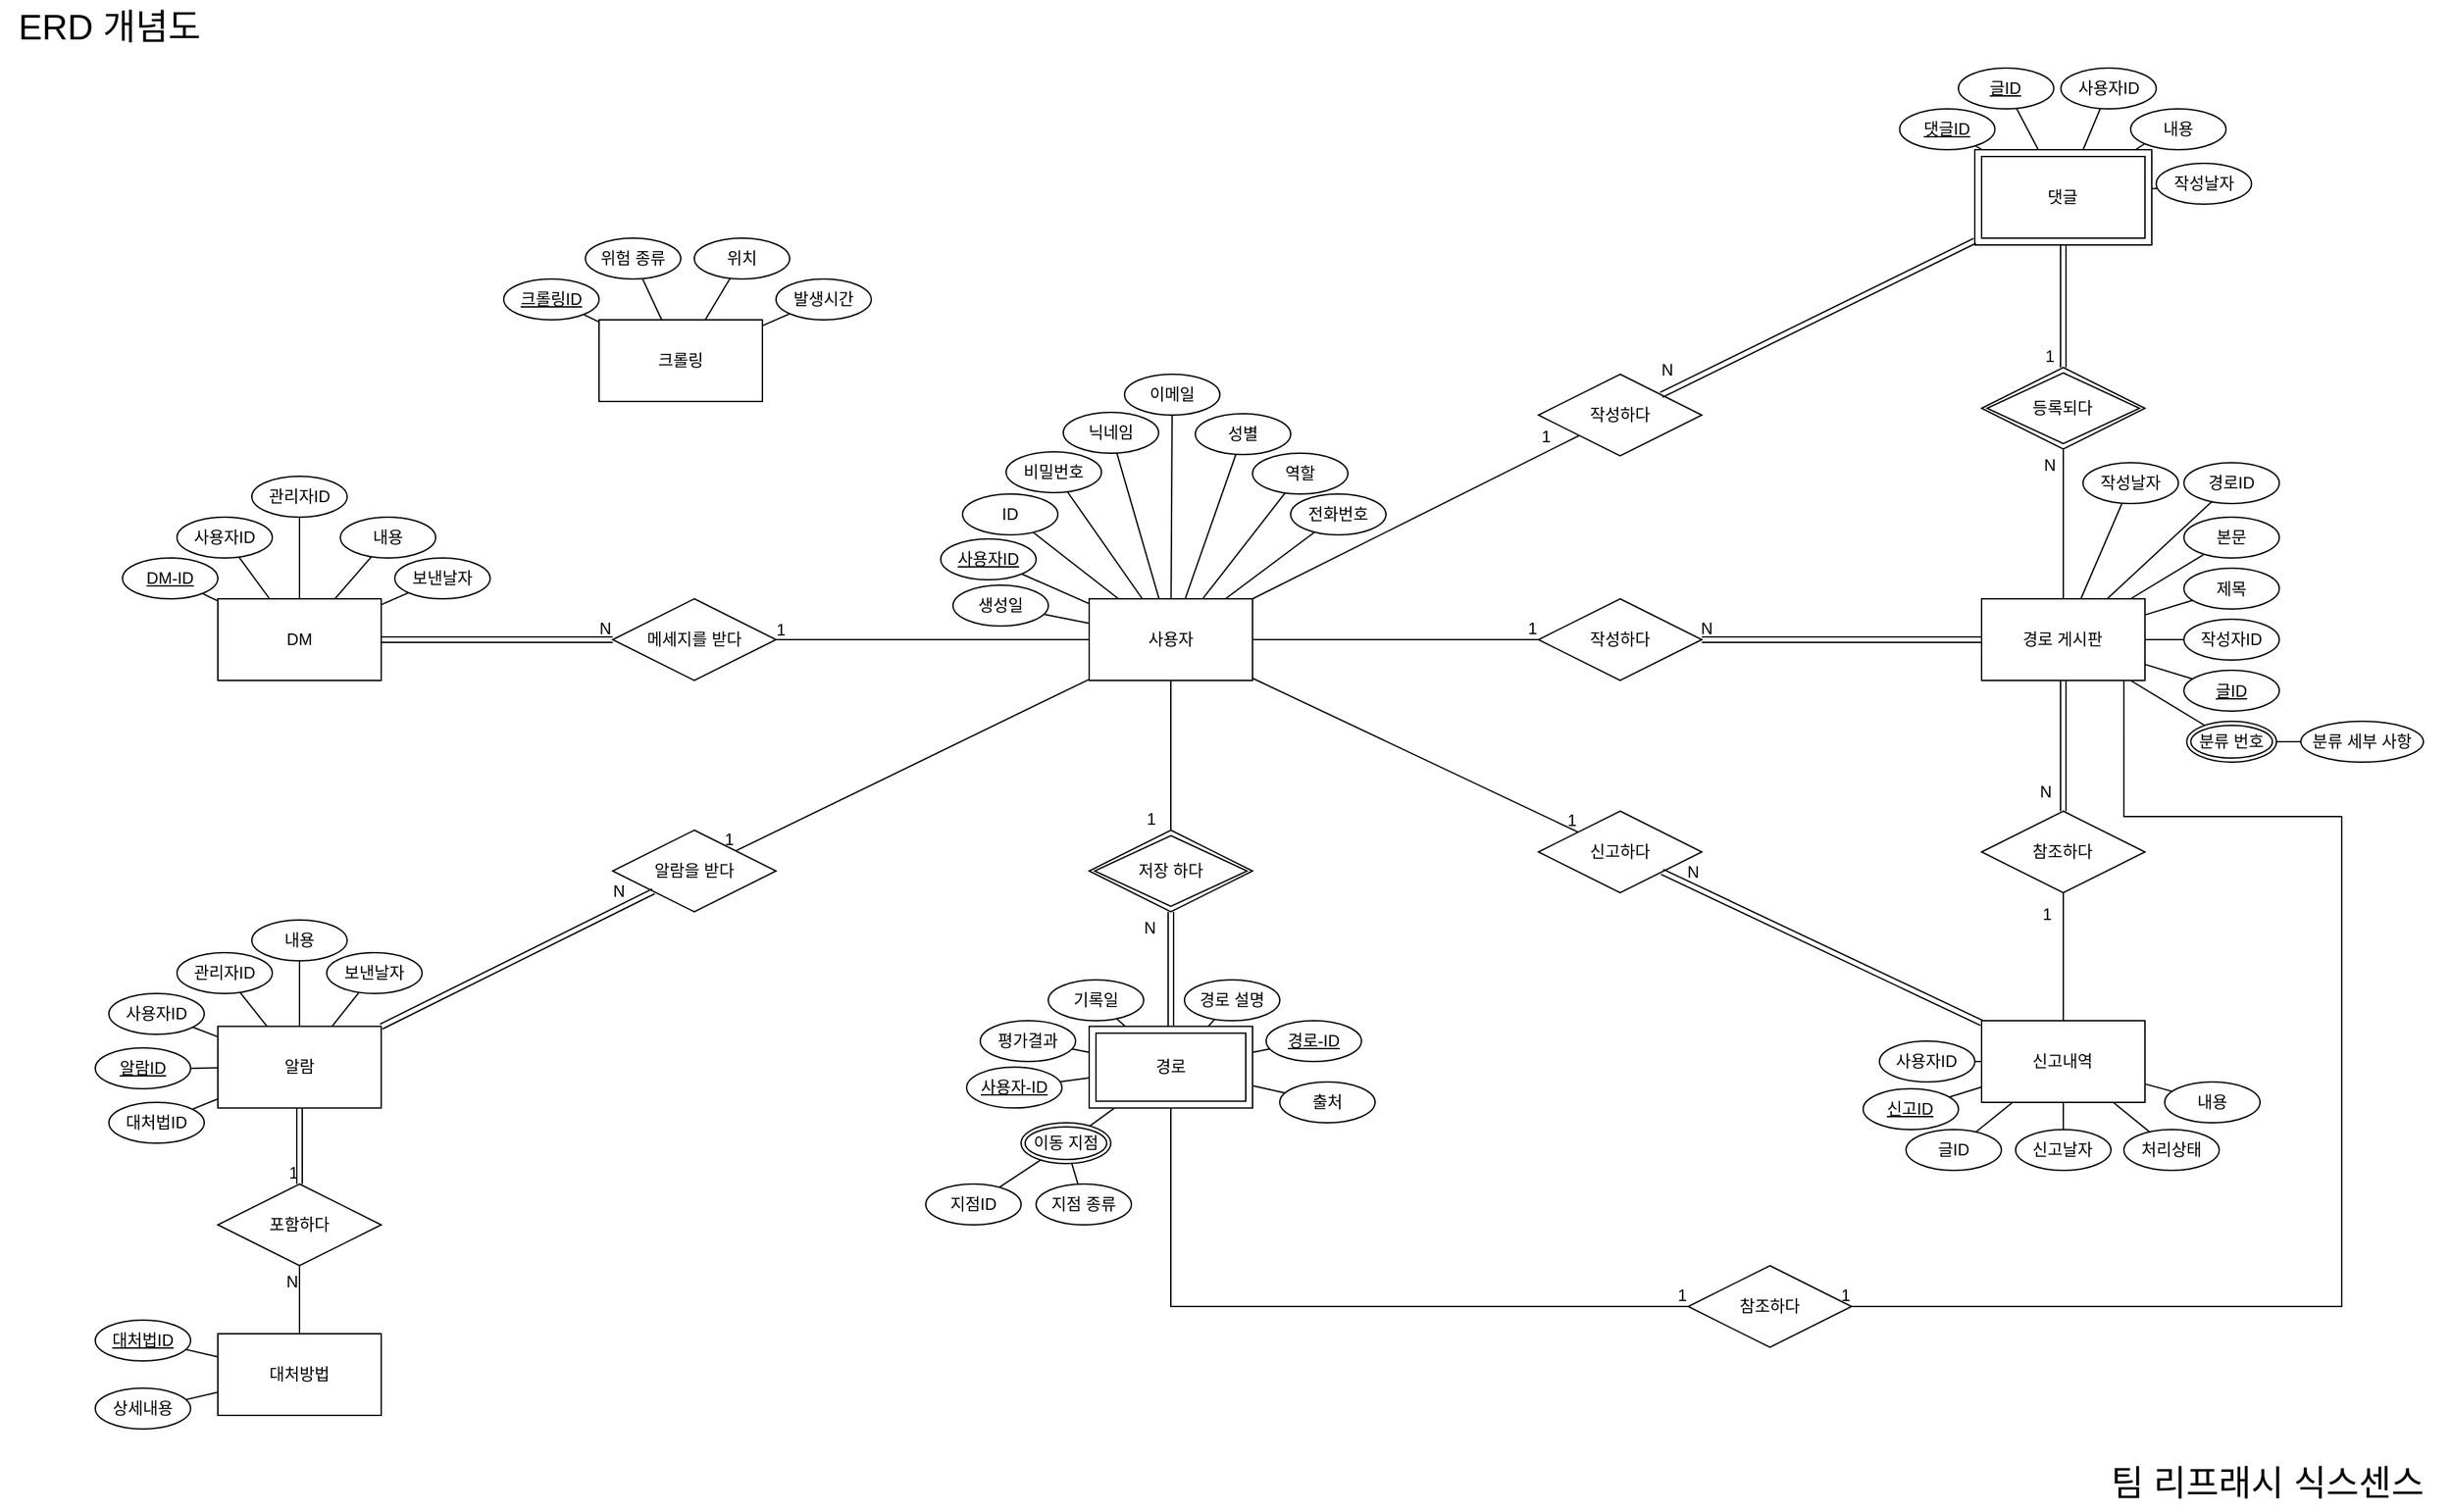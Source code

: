 <mxfile version="26.2.14">
  <diagram id="R2lEEEUBdFMjLlhIrx00" name="Page-1">
    <mxGraphModel dx="3382" dy="2075" grid="1" gridSize="10" guides="1" tooltips="1" connect="1" arrows="1" fold="1" page="1" pageScale="1" pageWidth="850" pageHeight="1100" math="0" shadow="0" extFonts="Permanent Marker^https://fonts.googleapis.com/css?family=Permanent+Marker">
      <root>
        <mxCell id="0" />
        <mxCell id="1" parent="0" />
        <mxCell id="BiTTlBMMz1A8QfUqZxCa-33" value="저장 하다" style="shape=rhombus;double=1;perimeter=rhombusPerimeter;whiteSpace=wrap;html=1;align=center;" parent="1" vertex="1">
          <mxGeometry x="-160" y="250" width="120" height="60" as="geometry" />
        </mxCell>
        <mxCell id="BiTTlBMMz1A8QfUqZxCa-40" value="" style="endArrow=none;html=1;rounded=0;entryX=0.5;entryY=0;entryDx=0;entryDy=0;" parent="1" source="BiTTlBMMz1A8QfUqZxCa-91" target="BiTTlBMMz1A8QfUqZxCa-33" edge="1">
          <mxGeometry relative="1" as="geometry">
            <mxPoint x="100" y="200.0" as="sourcePoint" />
            <mxPoint x="360" y="400" as="targetPoint" />
          </mxGeometry>
        </mxCell>
        <mxCell id="BiTTlBMMz1A8QfUqZxCa-41" value="1" style="resizable=0;html=1;whiteSpace=wrap;align=right;verticalAlign=bottom;" parent="BiTTlBMMz1A8QfUqZxCa-40" connectable="0" vertex="1">
          <mxGeometry x="1" relative="1" as="geometry">
            <mxPoint x="-10" as="offset" />
          </mxGeometry>
        </mxCell>
        <mxCell id="BiTTlBMMz1A8QfUqZxCa-42" value="" style="shape=link;html=1;rounded=0;entryX=0.5;entryY=1;entryDx=0;entryDy=0;" parent="1" source="BiTTlBMMz1A8QfUqZxCa-71" target="BiTTlBMMz1A8QfUqZxCa-33" edge="1">
          <mxGeometry relative="1" as="geometry">
            <mxPoint x="-100" y="510.17" as="sourcePoint" />
            <mxPoint x="40" y="430.17" as="targetPoint" />
          </mxGeometry>
        </mxCell>
        <mxCell id="BiTTlBMMz1A8QfUqZxCa-43" value="N" style="resizable=0;html=1;whiteSpace=wrap;align=right;verticalAlign=bottom;" parent="BiTTlBMMz1A8QfUqZxCa-42" connectable="0" vertex="1">
          <mxGeometry x="1" relative="1" as="geometry">
            <mxPoint x="-10" y="20" as="offset" />
          </mxGeometry>
        </mxCell>
        <mxCell id="BiTTlBMMz1A8QfUqZxCa-47" value="기록일" style="ellipse;whiteSpace=wrap;html=1;" parent="1" vertex="1">
          <mxGeometry x="-190" y="360" width="70" height="30" as="geometry" />
        </mxCell>
        <mxCell id="BiTTlBMMz1A8QfUqZxCa-48" value="" style="endArrow=none;html=1;rounded=0;" parent="1" source="BiTTlBMMz1A8QfUqZxCa-71" target="BiTTlBMMz1A8QfUqZxCa-47" edge="1">
          <mxGeometry relative="1" as="geometry">
            <mxPoint x="-190" y="370.17" as="sourcePoint" />
            <mxPoint x="60" y="380.17" as="targetPoint" />
          </mxGeometry>
        </mxCell>
        <mxCell id="BiTTlBMMz1A8QfUqZxCa-49" value="작성하다" style="shape=rhombus;perimeter=rhombusPerimeter;whiteSpace=wrap;html=1;align=center;" parent="1" vertex="1">
          <mxGeometry x="170" y="80" width="120" height="60" as="geometry" />
        </mxCell>
        <mxCell id="BiTTlBMMz1A8QfUqZxCa-74" value="참조하다" style="shape=rhombus;perimeter=rhombusPerimeter;whiteSpace=wrap;html=1;align=center;" parent="1" vertex="1">
          <mxGeometry x="280.0" y="570" width="120" height="60" as="geometry" />
        </mxCell>
        <mxCell id="BiTTlBMMz1A8QfUqZxCa-83" value="" style="endArrow=none;html=1;rounded=0;" parent="1" source="BiTTlBMMz1A8QfUqZxCa-71" target="BiTTlBMMz1A8QfUqZxCa-74" edge="1">
          <mxGeometry relative="1" as="geometry">
            <mxPoint x="320" y="430" as="sourcePoint" />
            <mxPoint x="480" y="430" as="targetPoint" />
            <Array as="points">
              <mxPoint x="-100" y="600" />
            </Array>
          </mxGeometry>
        </mxCell>
        <mxCell id="BiTTlBMMz1A8QfUqZxCa-84" value="1" style="resizable=0;html=1;whiteSpace=wrap;align=right;verticalAlign=bottom;" parent="BiTTlBMMz1A8QfUqZxCa-83" connectable="0" vertex="1">
          <mxGeometry x="1" relative="1" as="geometry">
            <mxPoint as="offset" />
          </mxGeometry>
        </mxCell>
        <mxCell id="BiTTlBMMz1A8QfUqZxCa-108" value="사용자ID" style="ellipse;whiteSpace=wrap;html=1;" parent="1" vertex="1">
          <mxGeometry x="553.75" y="-310" width="70" height="30" as="geometry" />
        </mxCell>
        <mxCell id="BiTTlBMMz1A8QfUqZxCa-109" value="작성날자" style="ellipse;whiteSpace=wrap;html=1;" parent="1" vertex="1">
          <mxGeometry x="623.75" y="-240" width="70" height="30" as="geometry" />
        </mxCell>
        <mxCell id="BiTTlBMMz1A8QfUqZxCa-110" value="내용" style="ellipse;whiteSpace=wrap;html=1;" parent="1" vertex="1">
          <mxGeometry x="605" y="-280" width="70" height="30" as="geometry" />
        </mxCell>
        <mxCell id="BiTTlBMMz1A8QfUqZxCa-113" value="&lt;u&gt;댓글ID&lt;/u&gt;" style="ellipse;whiteSpace=wrap;html=1;" parent="1" vertex="1">
          <mxGeometry x="435.27" y="-280" width="70" height="30" as="geometry" />
        </mxCell>
        <mxCell id="BiTTlBMMz1A8QfUqZxCa-114" value="&lt;u&gt;글ID&lt;/u&gt;" style="ellipse;whiteSpace=wrap;html=1;" parent="1" vertex="1">
          <mxGeometry x="478.48" y="-310" width="70" height="30" as="geometry" />
        </mxCell>
        <mxCell id="BiTTlBMMz1A8QfUqZxCa-115" value="댓글" style="shape=ext;margin=3;double=1;whiteSpace=wrap;html=1;align=center;" parent="1" vertex="1">
          <mxGeometry x="490.49" y="-250" width="130" height="70" as="geometry" />
        </mxCell>
        <mxCell id="BiTTlBMMz1A8QfUqZxCa-121" value="" style="endArrow=none;html=1;rounded=0;" parent="1" source="BiTTlBMMz1A8QfUqZxCa-113" target="BiTTlBMMz1A8QfUqZxCa-115" edge="1">
          <mxGeometry relative="1" as="geometry">
            <mxPoint x="427.5" y="-220.53" as="sourcePoint" />
            <mxPoint x="587.5" y="-220.53" as="targetPoint" />
          </mxGeometry>
        </mxCell>
        <mxCell id="BiTTlBMMz1A8QfUqZxCa-122" value="" style="endArrow=none;html=1;rounded=0;" parent="1" source="BiTTlBMMz1A8QfUqZxCa-114" target="BiTTlBMMz1A8QfUqZxCa-115" edge="1">
          <mxGeometry relative="1" as="geometry">
            <mxPoint x="427.5" y="-220.53" as="sourcePoint" />
            <mxPoint x="587.5" y="-220.53" as="targetPoint" />
          </mxGeometry>
        </mxCell>
        <mxCell id="BiTTlBMMz1A8QfUqZxCa-123" value="" style="endArrow=none;html=1;rounded=0;" parent="1" source="BiTTlBMMz1A8QfUqZxCa-108" target="BiTTlBMMz1A8QfUqZxCa-115" edge="1">
          <mxGeometry relative="1" as="geometry">
            <mxPoint x="427.5" y="-220.53" as="sourcePoint" />
            <mxPoint x="587.5" y="-220.53" as="targetPoint" />
          </mxGeometry>
        </mxCell>
        <mxCell id="BiTTlBMMz1A8QfUqZxCa-125" value="" style="endArrow=none;html=1;rounded=0;exitX=0;exitY=1;exitDx=0;exitDy=0;" parent="1" source="BiTTlBMMz1A8QfUqZxCa-110" target="BiTTlBMMz1A8QfUqZxCa-115" edge="1">
          <mxGeometry relative="1" as="geometry">
            <mxPoint x="427.5" y="-220.53" as="sourcePoint" />
            <mxPoint x="587.5" y="-220.53" as="targetPoint" />
          </mxGeometry>
        </mxCell>
        <mxCell id="BiTTlBMMz1A8QfUqZxCa-126" value="" style="endArrow=none;html=1;rounded=0;" parent="1" source="BiTTlBMMz1A8QfUqZxCa-115" target="BiTTlBMMz1A8QfUqZxCa-109" edge="1">
          <mxGeometry relative="1" as="geometry">
            <mxPoint x="427.5" y="-220.53" as="sourcePoint" />
            <mxPoint x="587.5" y="-220.53" as="targetPoint" />
          </mxGeometry>
        </mxCell>
        <mxCell id="BiTTlBMMz1A8QfUqZxCa-128" value="등록되다" style="shape=rhombus;double=1;perimeter=rhombusPerimeter;whiteSpace=wrap;html=1;align=center;" parent="1" vertex="1">
          <mxGeometry x="495.49" y="-90" width="120" height="60" as="geometry" />
        </mxCell>
        <mxCell id="BiTTlBMMz1A8QfUqZxCa-129" value="작성하다" style="shape=rhombus;perimeter=rhombusPerimeter;whiteSpace=wrap;html=1;align=center;" parent="1" vertex="1">
          <mxGeometry x="170.0" y="-85" width="120" height="60" as="geometry" />
        </mxCell>
        <mxCell id="BiTTlBMMz1A8QfUqZxCa-95" value="닉네임" style="ellipse;whiteSpace=wrap;html=1;" parent="1" vertex="1">
          <mxGeometry x="-179" y="-57" width="70" height="30" as="geometry" />
        </mxCell>
        <mxCell id="BiTTlBMMz1A8QfUqZxCa-96" value="전화번호" style="ellipse;whiteSpace=wrap;html=1;" parent="1" vertex="1">
          <mxGeometry x="-12" y="3" width="70" height="30" as="geometry" />
        </mxCell>
        <mxCell id="BiTTlBMMz1A8QfUqZxCa-97" value="이메일" style="ellipse;whiteSpace=wrap;html=1;" parent="1" vertex="1">
          <mxGeometry x="-134" y="-85" width="70" height="30" as="geometry" />
        </mxCell>
        <mxCell id="BiTTlBMMz1A8QfUqZxCa-98" value="성별" style="ellipse;whiteSpace=wrap;html=1;" parent="1" vertex="1">
          <mxGeometry x="-82" y="-56" width="70" height="30" as="geometry" />
        </mxCell>
        <mxCell id="BiTTlBMMz1A8QfUqZxCa-104" value="" style="endArrow=none;html=1;rounded=0;" parent="1" source="BiTTlBMMz1A8QfUqZxCa-91" target="BiTTlBMMz1A8QfUqZxCa-96" edge="1">
          <mxGeometry width="50" height="50" relative="1" as="geometry">
            <mxPoint x="-2.274e-13" y="-110" as="sourcePoint" />
            <mxPoint x="110" y="-210" as="targetPoint" />
          </mxGeometry>
        </mxCell>
        <mxCell id="BiTTlBMMz1A8QfUqZxCa-103" value="" style="endArrow=none;html=1;rounded=0;" parent="1" source="BiTTlBMMz1A8QfUqZxCa-91" target="BiTTlBMMz1A8QfUqZxCa-97" edge="1">
          <mxGeometry width="50" height="50" relative="1" as="geometry">
            <mxPoint y="-110" as="sourcePoint" />
            <mxPoint x="140" y="-190" as="targetPoint" />
          </mxGeometry>
        </mxCell>
        <mxCell id="BiTTlBMMz1A8QfUqZxCa-105" value="" style="endArrow=none;html=1;rounded=0;" parent="1" source="BiTTlBMMz1A8QfUqZxCa-91" target="BiTTlBMMz1A8QfUqZxCa-98" edge="1">
          <mxGeometry width="50" height="50" relative="1" as="geometry">
            <mxPoint x="-2.274e-13" y="-110" as="sourcePoint" />
            <mxPoint x="140" y="-190" as="targetPoint" />
          </mxGeometry>
        </mxCell>
        <mxCell id="BiTTlBMMz1A8QfUqZxCa-56" value="본문" style="ellipse;whiteSpace=wrap;html=1;container=0;" parent="1" vertex="1">
          <mxGeometry x="644.13" y="20" width="70" height="30" as="geometry" />
        </mxCell>
        <mxCell id="BiTTlBMMz1A8QfUqZxCa-65" value="" style="endArrow=none;html=1;rounded=0;" parent="1" source="BiTTlBMMz1A8QfUqZxCa-56" target="BiTTlBMMz1A8QfUqZxCa-44" edge="1">
          <mxGeometry relative="1" as="geometry">
            <mxPoint x="502.23" y="295" as="sourcePoint" />
            <mxPoint x="623.97" y="79.659" as="targetPoint" />
          </mxGeometry>
        </mxCell>
        <mxCell id="BiTTlBMMz1A8QfUqZxCa-44" value="경로 게시판" style="rounded=0;whiteSpace=wrap;html=1;container=0;" parent="1" vertex="1">
          <mxGeometry x="495.49" y="80" width="120" height="60" as="geometry" />
        </mxCell>
        <mxCell id="BiTTlBMMz1A8QfUqZxCa-54" value="&lt;u&gt;글ID&lt;/u&gt;" style="ellipse;whiteSpace=wrap;html=1;container=0;" parent="1" vertex="1">
          <mxGeometry x="644.13" y="132.5" width="70" height="30" as="geometry" />
        </mxCell>
        <mxCell id="BiTTlBMMz1A8QfUqZxCa-55" value="제목" style="ellipse;whiteSpace=wrap;html=1;container=0;" parent="1" vertex="1">
          <mxGeometry x="644.13" y="57.5" width="70" height="30" as="geometry" />
        </mxCell>
        <mxCell id="BiTTlBMMz1A8QfUqZxCa-57" value="작성날자" style="ellipse;whiteSpace=wrap;html=1;container=0;" parent="1" vertex="1">
          <mxGeometry x="570" y="-20" width="70" height="30" as="geometry" />
        </mxCell>
        <mxCell id="BiTTlBMMz1A8QfUqZxCa-60" value="작성자ID" style="ellipse;whiteSpace=wrap;html=1;container=0;" parent="1" vertex="1">
          <mxGeometry x="644.13" y="95" width="70" height="30" as="geometry" />
        </mxCell>
        <mxCell id="BiTTlBMMz1A8QfUqZxCa-63" value="" style="endArrow=none;html=1;rounded=0;" parent="1" source="BiTTlBMMz1A8QfUqZxCa-54" target="BiTTlBMMz1A8QfUqZxCa-44" edge="1">
          <mxGeometry relative="1" as="geometry">
            <mxPoint x="255.27" y="390" as="sourcePoint" />
            <mxPoint x="465.27" y="320.0" as="targetPoint" />
          </mxGeometry>
        </mxCell>
        <mxCell id="BiTTlBMMz1A8QfUqZxCa-64" value="" style="endArrow=none;html=1;rounded=0;" parent="1" source="BiTTlBMMz1A8QfUqZxCa-60" target="BiTTlBMMz1A8QfUqZxCa-44" edge="1">
          <mxGeometry relative="1" as="geometry">
            <mxPoint x="493.75" y="330" as="sourcePoint" />
            <mxPoint x="703.75" y="260.0" as="targetPoint" />
          </mxGeometry>
        </mxCell>
        <mxCell id="BiTTlBMMz1A8QfUqZxCa-66" value="" style="endArrow=none;html=1;rounded=0;" parent="1" source="BiTTlBMMz1A8QfUqZxCa-57" target="BiTTlBMMz1A8QfUqZxCa-44" edge="1">
          <mxGeometry relative="1" as="geometry">
            <mxPoint x="493.75" y="330" as="sourcePoint" />
            <mxPoint x="703.75" y="260.0" as="targetPoint" />
          </mxGeometry>
        </mxCell>
        <mxCell id="BiTTlBMMz1A8QfUqZxCa-67" value="" style="endArrow=none;html=1;rounded=0;" parent="1" source="BiTTlBMMz1A8QfUqZxCa-55" target="BiTTlBMMz1A8QfUqZxCa-44" edge="1">
          <mxGeometry relative="1" as="geometry">
            <mxPoint x="502.23" y="295" as="sourcePoint" />
            <mxPoint x="623.97" y="92.563" as="targetPoint" />
          </mxGeometry>
        </mxCell>
        <mxCell id="BiTTlBMMz1A8QfUqZxCa-70" value="경로ID" style="ellipse;whiteSpace=wrap;html=1;container=0;" parent="1" vertex="1">
          <mxGeometry x="644.13" y="-20" width="70" height="30" as="geometry" />
        </mxCell>
        <mxCell id="BiTTlBMMz1A8QfUqZxCa-73" value="" style="endArrow=none;html=1;rounded=0;" parent="1" source="BiTTlBMMz1A8QfUqZxCa-70" target="BiTTlBMMz1A8QfUqZxCa-44" edge="1">
          <mxGeometry relative="1" as="geometry">
            <mxPoint x="333.75" y="155" as="sourcePoint" />
            <mxPoint x="623.97" y="65" as="targetPoint" />
          </mxGeometry>
        </mxCell>
        <mxCell id="BiTTlBMMz1A8QfUqZxCa-139" value="" style="shape=link;html=1;rounded=0;" parent="1" source="BiTTlBMMz1A8QfUqZxCa-115" target="BiTTlBMMz1A8QfUqZxCa-128" edge="1">
          <mxGeometry relative="1" as="geometry">
            <mxPoint x="508.13" y="-10.53" as="sourcePoint" />
            <mxPoint x="668.13" y="-10.53" as="targetPoint" />
          </mxGeometry>
        </mxCell>
        <mxCell id="BiTTlBMMz1A8QfUqZxCa-140" value="1" style="resizable=0;html=1;whiteSpace=wrap;align=right;verticalAlign=bottom;direction=south;" parent="BiTTlBMMz1A8QfUqZxCa-139" connectable="0" vertex="1">
          <mxGeometry x="1" relative="1" as="geometry">
            <mxPoint x="-5" as="offset" />
          </mxGeometry>
        </mxCell>
        <mxCell id="BiTTlBMMz1A8QfUqZxCa-141" value="" style="endArrow=none;html=1;rounded=0;" parent="1" source="BiTTlBMMz1A8QfUqZxCa-44" target="BiTTlBMMz1A8QfUqZxCa-128" edge="1">
          <mxGeometry relative="1" as="geometry">
            <mxPoint x="545.27" y="190" as="sourcePoint" />
            <mxPoint x="235.27" y="40" as="targetPoint" />
          </mxGeometry>
        </mxCell>
        <mxCell id="BiTTlBMMz1A8QfUqZxCa-142" value="N" style="resizable=0;html=1;whiteSpace=wrap;align=right;verticalAlign=bottom;" parent="BiTTlBMMz1A8QfUqZxCa-141" connectable="0" vertex="1">
          <mxGeometry x="1" relative="1" as="geometry">
            <mxPoint x="-4" y="20" as="offset" />
          </mxGeometry>
        </mxCell>
        <mxCell id="BiTTlBMMz1A8QfUqZxCa-91" value="사용자" style="rounded=0;whiteSpace=wrap;html=1;" parent="1" vertex="1">
          <mxGeometry x="-160" y="80" width="120" height="60" as="geometry" />
        </mxCell>
        <mxCell id="BiTTlBMMz1A8QfUqZxCa-92" value="ID" style="ellipse;whiteSpace=wrap;html=1;" parent="1" vertex="1">
          <mxGeometry x="-253" y="3" width="70" height="30" as="geometry" />
        </mxCell>
        <mxCell id="BiTTlBMMz1A8QfUqZxCa-94" value="&lt;u&gt;사용자ID&lt;/u&gt;" style="ellipse;whiteSpace=wrap;html=1;" parent="1" vertex="1">
          <mxGeometry x="-269" y="36" width="70" height="30" as="geometry" />
        </mxCell>
        <mxCell id="BiTTlBMMz1A8QfUqZxCa-99" value="" style="endArrow=none;html=1;rounded=0;" parent="1" source="BiTTlBMMz1A8QfUqZxCa-91" target="BiTTlBMMz1A8QfUqZxCa-92" edge="1">
          <mxGeometry width="50" height="50" relative="1" as="geometry">
            <mxPoint x="-70" y="110" as="sourcePoint" />
            <mxPoint x="-20" y="60" as="targetPoint" />
          </mxGeometry>
        </mxCell>
        <mxCell id="BiTTlBMMz1A8QfUqZxCa-100" value="" style="endArrow=none;html=1;rounded=0;" parent="1" source="BiTTlBMMz1A8QfUqZxCa-91" target="BiTTlBMMz1A8QfUqZxCa-94" edge="1">
          <mxGeometry width="50" height="50" relative="1" as="geometry">
            <mxPoint x="-70" y="110" as="sourcePoint" />
            <mxPoint x="-20" y="60" as="targetPoint" />
          </mxGeometry>
        </mxCell>
        <mxCell id="BiTTlBMMz1A8QfUqZxCa-101" value="" style="endArrow=none;html=1;rounded=0;" parent="1" source="BiTTlBMMz1A8QfUqZxCa-91" target="BiTTlBMMz1A8QfUqZxCa-93" edge="1">
          <mxGeometry width="50" height="50" relative="1" as="geometry">
            <mxPoint x="-100" y="80" as="sourcePoint" />
            <mxPoint x="-20" y="60" as="targetPoint" />
          </mxGeometry>
        </mxCell>
        <mxCell id="BiTTlBMMz1A8QfUqZxCa-102" value="" style="endArrow=none;html=1;rounded=0;" parent="1" source="BiTTlBMMz1A8QfUqZxCa-91" target="BiTTlBMMz1A8QfUqZxCa-95" edge="1">
          <mxGeometry width="50" height="50" relative="1" as="geometry">
            <mxPoint x="-100" y="80" as="sourcePoint" />
            <mxPoint x="-20" y="60" as="targetPoint" />
          </mxGeometry>
        </mxCell>
        <mxCell id="BiTTlBMMz1A8QfUqZxCa-106" value="생성일" style="ellipse;whiteSpace=wrap;html=1;" parent="1" vertex="1">
          <mxGeometry x="-260" y="70" width="70" height="30" as="geometry" />
        </mxCell>
        <mxCell id="BiTTlBMMz1A8QfUqZxCa-107" value="" style="endArrow=none;html=1;rounded=0;" parent="1" source="BiTTlBMMz1A8QfUqZxCa-91" target="BiTTlBMMz1A8QfUqZxCa-106" edge="1">
          <mxGeometry relative="1" as="geometry">
            <mxPoint x="-100" y="150" as="sourcePoint" />
            <mxPoint x="60" y="150" as="targetPoint" />
          </mxGeometry>
        </mxCell>
        <mxCell id="9UmY1VL2F1LapKhUl30l-1" value="크롤링" style="rounded=0;whiteSpace=wrap;html=1;container=0;" parent="1" vertex="1">
          <mxGeometry x="-520" y="-125" width="120" height="60" as="geometry" />
        </mxCell>
        <mxCell id="9UmY1VL2F1LapKhUl30l-3" value="위험 종류" style="ellipse;whiteSpace=wrap;html=1;container=0;" parent="1" vertex="1">
          <mxGeometry x="-530" y="-185" width="70" height="30" as="geometry" />
        </mxCell>
        <mxCell id="9UmY1VL2F1LapKhUl30l-4" value="위치" style="ellipse;whiteSpace=wrap;html=1;container=0;" parent="1" vertex="1">
          <mxGeometry x="-450" y="-185" width="70" height="30" as="geometry" />
        </mxCell>
        <mxCell id="9UmY1VL2F1LapKhUl30l-5" value="발생시간" style="ellipse;whiteSpace=wrap;html=1;container=0;" parent="1" vertex="1">
          <mxGeometry x="-390" y="-155" width="70" height="30" as="geometry" />
        </mxCell>
        <mxCell id="9UmY1VL2F1LapKhUl30l-6" value="&lt;u&gt;크롤링ID&lt;/u&gt;" style="ellipse;whiteSpace=wrap;html=1;container=0;" parent="1" vertex="1">
          <mxGeometry x="-590" y="-155" width="70" height="30" as="geometry" />
        </mxCell>
        <mxCell id="9UmY1VL2F1LapKhUl30l-8" value="" style="endArrow=none;html=1;rounded=0;" parent="1" source="9UmY1VL2F1LapKhUl30l-6" target="9UmY1VL2F1LapKhUl30l-1" edge="1">
          <mxGeometry relative="1" as="geometry">
            <mxPoint x="-700" y="-160" as="sourcePoint" />
            <mxPoint x="-540" y="-160" as="targetPoint" />
          </mxGeometry>
        </mxCell>
        <mxCell id="9UmY1VL2F1LapKhUl30l-9" value="" style="endArrow=none;html=1;rounded=0;" parent="1" source="9UmY1VL2F1LapKhUl30l-3" target="9UmY1VL2F1LapKhUl30l-1" edge="1">
          <mxGeometry relative="1" as="geometry">
            <mxPoint x="-460" y="-240" as="sourcePoint" />
            <mxPoint x="-420" y="-140" as="targetPoint" />
          </mxGeometry>
        </mxCell>
        <mxCell id="9UmY1VL2F1LapKhUl30l-10" value="" style="endArrow=none;html=1;rounded=0;" parent="1" source="9UmY1VL2F1LapKhUl30l-4" target="9UmY1VL2F1LapKhUl30l-1" edge="1">
          <mxGeometry relative="1" as="geometry">
            <mxPoint x="-700" y="-160" as="sourcePoint" />
            <mxPoint x="-540" y="-160" as="targetPoint" />
          </mxGeometry>
        </mxCell>
        <mxCell id="9UmY1VL2F1LapKhUl30l-11" value="" style="endArrow=none;html=1;rounded=0;" parent="1" source="9UmY1VL2F1LapKhUl30l-5" target="9UmY1VL2F1LapKhUl30l-1" edge="1">
          <mxGeometry relative="1" as="geometry">
            <mxPoint x="-700" y="-160" as="sourcePoint" />
            <mxPoint x="-540" y="-160" as="targetPoint" />
          </mxGeometry>
        </mxCell>
        <mxCell id="9UmY1VL2F1LapKhUl30l-13" value="신고내역" style="rounded=0;whiteSpace=wrap;html=1;container=0;" parent="1" vertex="1">
          <mxGeometry x="495.49" y="390" width="120" height="60" as="geometry" />
        </mxCell>
        <mxCell id="9UmY1VL2F1LapKhUl30l-14" value="글ID" style="ellipse;whiteSpace=wrap;html=1;container=0;" parent="1" vertex="1">
          <mxGeometry x="440" y="470" width="70" height="30" as="geometry" />
        </mxCell>
        <mxCell id="9UmY1VL2F1LapKhUl30l-15" value="사용자ID" style="ellipse;whiteSpace=wrap;html=1;container=0;" parent="1" vertex="1">
          <mxGeometry x="420.49" y="405" width="70" height="30" as="geometry" />
        </mxCell>
        <mxCell id="9UmY1VL2F1LapKhUl30l-16" value="내용" style="ellipse;whiteSpace=wrap;html=1;container=0;" parent="1" vertex="1">
          <mxGeometry x="630" y="435" width="70" height="30" as="geometry" />
        </mxCell>
        <mxCell id="9UmY1VL2F1LapKhUl30l-17" value="신고날자" style="ellipse;whiteSpace=wrap;html=1;container=0;" parent="1" vertex="1">
          <mxGeometry x="520.49" y="470" width="70" height="30" as="geometry" />
        </mxCell>
        <mxCell id="9UmY1VL2F1LapKhUl30l-18" value="처리상태" style="ellipse;whiteSpace=wrap;html=1;container=0;" parent="1" vertex="1">
          <mxGeometry x="600" y="470" width="70" height="30" as="geometry" />
        </mxCell>
        <mxCell id="9UmY1VL2F1LapKhUl30l-21" value="&lt;u&gt;신고ID&lt;/u&gt;" style="ellipse;whiteSpace=wrap;html=1;container=0;" parent="1" vertex="1">
          <mxGeometry x="408.48" y="440" width="70" height="30" as="geometry" />
        </mxCell>
        <mxCell id="9UmY1VL2F1LapKhUl30l-22" value="" style="endArrow=none;html=1;rounded=0;" parent="1" source="9UmY1VL2F1LapKhUl30l-13" target="9UmY1VL2F1LapKhUl30l-17" edge="1">
          <mxGeometry relative="1" as="geometry">
            <mxPoint x="365.49" y="270" as="sourcePoint" />
            <mxPoint x="525.49" y="270" as="targetPoint" />
          </mxGeometry>
        </mxCell>
        <mxCell id="9UmY1VL2F1LapKhUl30l-23" value="" style="endArrow=none;html=1;rounded=0;" parent="1" source="9UmY1VL2F1LapKhUl30l-13" target="9UmY1VL2F1LapKhUl30l-15" edge="1">
          <mxGeometry relative="1" as="geometry">
            <mxPoint x="334.24" y="309.52" as="sourcePoint" />
            <mxPoint x="494.24" y="309.52" as="targetPoint" />
          </mxGeometry>
        </mxCell>
        <mxCell id="9UmY1VL2F1LapKhUl30l-24" value="" style="endArrow=none;html=1;rounded=0;" parent="1" source="9UmY1VL2F1LapKhUl30l-13" target="9UmY1VL2F1LapKhUl30l-21" edge="1">
          <mxGeometry relative="1" as="geometry">
            <mxPoint x="316.74" y="340" as="sourcePoint" />
            <mxPoint x="476.74" y="340" as="targetPoint" />
          </mxGeometry>
        </mxCell>
        <mxCell id="9UmY1VL2F1LapKhUl30l-25" value="" style="endArrow=none;html=1;rounded=0;" parent="1" source="9UmY1VL2F1LapKhUl30l-18" target="9UmY1VL2F1LapKhUl30l-13" edge="1">
          <mxGeometry relative="1" as="geometry">
            <mxPoint x="296.74" y="364.76" as="sourcePoint" />
            <mxPoint x="456.74" y="364.76" as="targetPoint" />
          </mxGeometry>
        </mxCell>
        <mxCell id="9UmY1VL2F1LapKhUl30l-26" value="" style="endArrow=none;html=1;rounded=0;" parent="1" source="9UmY1VL2F1LapKhUl30l-16" target="9UmY1VL2F1LapKhUl30l-13" edge="1">
          <mxGeometry relative="1" as="geometry">
            <mxPoint x="271.74" y="405" as="sourcePoint" />
            <mxPoint x="431.74" y="405" as="targetPoint" />
          </mxGeometry>
        </mxCell>
        <mxCell id="9UmY1VL2F1LapKhUl30l-28" value="" style="endArrow=none;html=1;rounded=0;" parent="1" source="9UmY1VL2F1LapKhUl30l-13" target="9UmY1VL2F1LapKhUl30l-14" edge="1">
          <mxGeometry relative="1" as="geometry">
            <mxPoint x="264.87" y="300" as="sourcePoint" />
            <mxPoint x="424.87" y="300" as="targetPoint" />
          </mxGeometry>
        </mxCell>
        <mxCell id="9UmY1VL2F1LapKhUl30l-30" value="신고하다" style="shape=rhombus;perimeter=rhombusPerimeter;whiteSpace=wrap;html=1;align=center;" parent="1" vertex="1">
          <mxGeometry x="170" y="236" width="120" height="60" as="geometry" />
        </mxCell>
        <mxCell id="9UmY1VL2F1LapKhUl30l-37" value="참조하다" style="shape=rhombus;perimeter=rhombusPerimeter;whiteSpace=wrap;html=1;align=center;" parent="1" vertex="1">
          <mxGeometry x="495.49" y="236" width="120" height="60" as="geometry" />
        </mxCell>
        <mxCell id="9UmY1VL2F1LapKhUl30l-38" value="" style="shape=link;html=1;rounded=0;" parent="1" source="BiTTlBMMz1A8QfUqZxCa-44" target="9UmY1VL2F1LapKhUl30l-37" edge="1">
          <mxGeometry relative="1" as="geometry">
            <mxPoint x="171.24" y="510" as="sourcePoint" />
            <mxPoint x="9.24" y="740" as="targetPoint" />
          </mxGeometry>
        </mxCell>
        <mxCell id="9UmY1VL2F1LapKhUl30l-39" value="&amp;nbsp;N" style="resizable=0;html=1;whiteSpace=wrap;align=right;verticalAlign=bottom;" parent="9UmY1VL2F1LapKhUl30l-38" connectable="0" vertex="1">
          <mxGeometry x="1" relative="1" as="geometry">
            <mxPoint x="-7" y="-6" as="offset" />
          </mxGeometry>
        </mxCell>
        <mxCell id="9UmY1VL2F1LapKhUl30l-40" value="" style="endArrow=none;html=1;rounded=0;" parent="1" source="9UmY1VL2F1LapKhUl30l-13" target="9UmY1VL2F1LapKhUl30l-37" edge="1">
          <mxGeometry relative="1" as="geometry">
            <mxPoint x="-330.76" y="850" as="sourcePoint" />
            <mxPoint x="-10.76" y="740" as="targetPoint" />
          </mxGeometry>
        </mxCell>
        <mxCell id="9UmY1VL2F1LapKhUl30l-41" value="1" style="resizable=0;html=1;whiteSpace=wrap;align=right;verticalAlign=bottom;" parent="9UmY1VL2F1LapKhUl30l-40" connectable="0" vertex="1">
          <mxGeometry x="1" relative="1" as="geometry">
            <mxPoint x="-7" y="24" as="offset" />
          </mxGeometry>
        </mxCell>
        <mxCell id="9UmY1VL2F1LapKhUl30l-42" value="DM" style="rounded=0;whiteSpace=wrap;html=1;" parent="1" vertex="1">
          <mxGeometry x="-800" y="80" width="120" height="60" as="geometry" />
        </mxCell>
        <mxCell id="9UmY1VL2F1LapKhUl30l-43" value="사용자ID" style="ellipse;whiteSpace=wrap;html=1;" parent="1" vertex="1">
          <mxGeometry x="-830" y="20" width="70" height="30" as="geometry" />
        </mxCell>
        <mxCell id="9UmY1VL2F1LapKhUl30l-44" value="내용" style="ellipse;whiteSpace=wrap;html=1;" parent="1" vertex="1">
          <mxGeometry x="-710" y="20" width="70" height="30" as="geometry" />
        </mxCell>
        <mxCell id="9UmY1VL2F1LapKhUl30l-45" value="보낸날자" style="ellipse;whiteSpace=wrap;html=1;" parent="1" vertex="1">
          <mxGeometry x="-670" y="50" width="70" height="30" as="geometry" />
        </mxCell>
        <mxCell id="9UmY1VL2F1LapKhUl30l-46" value="" style="endArrow=none;html=1;rounded=0;" parent="1" source="9UmY1VL2F1LapKhUl30l-45" target="9UmY1VL2F1LapKhUl30l-42" edge="1">
          <mxGeometry relative="1" as="geometry">
            <mxPoint x="-885" y="22.5" as="sourcePoint" />
            <mxPoint x="-725" y="22.5" as="targetPoint" />
          </mxGeometry>
        </mxCell>
        <mxCell id="9UmY1VL2F1LapKhUl30l-47" value="" style="endArrow=none;html=1;rounded=0;" parent="1" source="9UmY1VL2F1LapKhUl30l-44" target="9UmY1VL2F1LapKhUl30l-42" edge="1">
          <mxGeometry relative="1" as="geometry">
            <mxPoint x="-930.002" y="132.498" as="sourcePoint" />
            <mxPoint x="-698.45" y="163.08" as="targetPoint" />
          </mxGeometry>
        </mxCell>
        <mxCell id="9UmY1VL2F1LapKhUl30l-48" value="" style="endArrow=none;html=1;rounded=0;" parent="1" source="9UmY1VL2F1LapKhUl30l-43" target="9UmY1VL2F1LapKhUl30l-42" edge="1">
          <mxGeometry relative="1" as="geometry">
            <mxPoint x="-885" y="22.5" as="sourcePoint" />
            <mxPoint x="-725" y="22.5" as="targetPoint" />
          </mxGeometry>
        </mxCell>
        <mxCell id="9UmY1VL2F1LapKhUl30l-49" value="&lt;u&gt;DM-ID&lt;/u&gt;" style="ellipse;whiteSpace=wrap;html=1;" parent="1" vertex="1">
          <mxGeometry x="-870" y="50" width="70" height="30" as="geometry" />
        </mxCell>
        <mxCell id="9UmY1VL2F1LapKhUl30l-50" value="" style="endArrow=none;html=1;rounded=0;" parent="1" source="9UmY1VL2F1LapKhUl30l-49" target="9UmY1VL2F1LapKhUl30l-42" edge="1">
          <mxGeometry relative="1" as="geometry">
            <mxPoint x="-950" y="62.5" as="sourcePoint" />
            <mxPoint x="-790" y="62.5" as="targetPoint" />
          </mxGeometry>
        </mxCell>
        <mxCell id="9UmY1VL2F1LapKhUl30l-52" value="메세지를 받다" style="shape=rhombus;perimeter=rhombusPerimeter;whiteSpace=wrap;html=1;align=center;" parent="1" vertex="1">
          <mxGeometry x="-510" y="80" width="120" height="60" as="geometry" />
        </mxCell>
        <mxCell id="BiTTlBMMz1A8QfUqZxCa-93" value="비밀번호" style="ellipse;whiteSpace=wrap;html=1;" parent="1" vertex="1">
          <mxGeometry x="-221" y="-28" width="70" height="30" as="geometry" />
        </mxCell>
        <mxCell id="ymXso0ggI-foQuHuiPl7-1" value="역할" style="ellipse;whiteSpace=wrap;html=1;" parent="1" vertex="1">
          <mxGeometry x="-40" y="-27" width="70" height="30" as="geometry" />
        </mxCell>
        <mxCell id="ymXso0ggI-foQuHuiPl7-2" value="" style="endArrow=none;html=1;rounded=0;" parent="1" source="BiTTlBMMz1A8QfUqZxCa-91" target="ymXso0ggI-foQuHuiPl7-1" edge="1">
          <mxGeometry relative="1" as="geometry">
            <mxPoint x="-230" y="10" as="sourcePoint" />
            <mxPoint x="-70" y="10" as="targetPoint" />
          </mxGeometry>
        </mxCell>
        <mxCell id="ymXso0ggI-foQuHuiPl7-3" value="알람을 받다" style="shape=rhombus;perimeter=rhombusPerimeter;whiteSpace=wrap;html=1;align=center;" parent="1" vertex="1">
          <mxGeometry x="-510" y="250" width="120" height="60" as="geometry" />
        </mxCell>
        <mxCell id="ymXso0ggI-foQuHuiPl7-4" value="관리자ID" style="ellipse;whiteSpace=wrap;html=1;" parent="1" vertex="1">
          <mxGeometry x="-775" y="-10" width="70" height="30" as="geometry" />
        </mxCell>
        <mxCell id="ymXso0ggI-foQuHuiPl7-5" value="" style="endArrow=none;html=1;rounded=0;" parent="1" source="ymXso0ggI-foQuHuiPl7-4" target="9UmY1VL2F1LapKhUl30l-42" edge="1">
          <mxGeometry relative="1" as="geometry">
            <mxPoint x="-920" y="117.5" as="sourcePoint" />
            <mxPoint x="-760" y="117.5" as="targetPoint" />
          </mxGeometry>
        </mxCell>
        <mxCell id="ymXso0ggI-foQuHuiPl7-7" value="알람" style="rounded=0;whiteSpace=wrap;html=1;" parent="1" vertex="1">
          <mxGeometry x="-800" y="394.17" width="120" height="60" as="geometry" />
        </mxCell>
        <mxCell id="ymXso0ggI-foQuHuiPl7-9" value="내용" style="ellipse;whiteSpace=wrap;html=1;" parent="1" vertex="1">
          <mxGeometry x="-775" y="316" width="70" height="30" as="geometry" />
        </mxCell>
        <mxCell id="ymXso0ggI-foQuHuiPl7-10" value="보낸날자" style="ellipse;whiteSpace=wrap;html=1;" parent="1" vertex="1">
          <mxGeometry x="-720" y="340" width="70" height="30" as="geometry" />
        </mxCell>
        <mxCell id="ymXso0ggI-foQuHuiPl7-12" value="사용자ID" style="ellipse;whiteSpace=wrap;html=1;" parent="1" vertex="1">
          <mxGeometry x="-880" y="370" width="70" height="30" as="geometry" />
        </mxCell>
        <mxCell id="ymXso0ggI-foQuHuiPl7-18" value="&lt;u&gt;알람ID&lt;/u&gt;" style="ellipse;whiteSpace=wrap;html=1;" parent="1" vertex="1">
          <mxGeometry x="-890" y="410" width="70" height="30" as="geometry" />
        </mxCell>
        <mxCell id="ymXso0ggI-foQuHuiPl7-19" value="관리자ID" style="ellipse;whiteSpace=wrap;html=1;" parent="1" vertex="1">
          <mxGeometry x="-830" y="340" width="70" height="30" as="geometry" />
        </mxCell>
        <mxCell id="ymXso0ggI-foQuHuiPl7-20" value="" style="endArrow=none;html=1;rounded=0;" parent="1" source="ymXso0ggI-foQuHuiPl7-18" target="ymXso0ggI-foQuHuiPl7-7" edge="1">
          <mxGeometry relative="1" as="geometry">
            <mxPoint x="-910" y="215" as="sourcePoint" />
            <mxPoint x="-750" y="215" as="targetPoint" />
          </mxGeometry>
        </mxCell>
        <mxCell id="ymXso0ggI-foQuHuiPl7-21" value="" style="endArrow=none;html=1;rounded=0;" parent="1" source="ymXso0ggI-foQuHuiPl7-12" target="ymXso0ggI-foQuHuiPl7-7" edge="1">
          <mxGeometry relative="1" as="geometry">
            <mxPoint x="-910" y="215" as="sourcePoint" />
            <mxPoint x="-750" y="215" as="targetPoint" />
          </mxGeometry>
        </mxCell>
        <mxCell id="ymXso0ggI-foQuHuiPl7-22" value="" style="endArrow=none;html=1;rounded=0;" parent="1" source="ymXso0ggI-foQuHuiPl7-19" target="ymXso0ggI-foQuHuiPl7-7" edge="1">
          <mxGeometry relative="1" as="geometry">
            <mxPoint x="-910" y="215" as="sourcePoint" />
            <mxPoint x="-750" y="215" as="targetPoint" />
          </mxGeometry>
        </mxCell>
        <mxCell id="ymXso0ggI-foQuHuiPl7-23" value="" style="endArrow=none;html=1;rounded=0;" parent="1" source="ymXso0ggI-foQuHuiPl7-10" target="ymXso0ggI-foQuHuiPl7-7" edge="1">
          <mxGeometry relative="1" as="geometry">
            <mxPoint x="-910" y="215" as="sourcePoint" />
            <mxPoint x="-980" y="415" as="targetPoint" />
          </mxGeometry>
        </mxCell>
        <mxCell id="ymXso0ggI-foQuHuiPl7-24" value="" style="endArrow=none;html=1;rounded=0;" parent="1" source="ymXso0ggI-foQuHuiPl7-9" target="ymXso0ggI-foQuHuiPl7-7" edge="1">
          <mxGeometry relative="1" as="geometry">
            <mxPoint x="-910" y="215" as="sourcePoint" />
            <mxPoint x="-750" y="215" as="targetPoint" />
          </mxGeometry>
        </mxCell>
        <mxCell id="BiTTlBMMz1A8QfUqZxCa-23" value="&lt;u&gt;경로-ID&lt;/u&gt;" style="ellipse;whiteSpace=wrap;html=1;container=0;" parent="1" vertex="1">
          <mxGeometry x="-30" y="390.0" width="70" height="30" as="geometry" />
        </mxCell>
        <mxCell id="BiTTlBMMz1A8QfUqZxCa-24" value="&lt;u&gt;사용자-ID&lt;/u&gt;" style="ellipse;whiteSpace=wrap;html=1;container=0;" parent="1" vertex="1">
          <mxGeometry x="-250" y="424.17" width="70" height="30" as="geometry" />
        </mxCell>
        <mxCell id="BiTTlBMMz1A8QfUqZxCa-26" value="경로 설명" style="ellipse;whiteSpace=wrap;html=1;container=0;" parent="1" vertex="1">
          <mxGeometry x="-90" y="360.0" width="70" height="30" as="geometry" />
        </mxCell>
        <mxCell id="BiTTlBMMz1A8QfUqZxCa-30" value="" style="endArrow=none;html=1;rounded=0;" parent="1" source="BiTTlBMMz1A8QfUqZxCa-23" target="BiTTlBMMz1A8QfUqZxCa-71" edge="1">
          <mxGeometry width="50" height="50" relative="1" as="geometry">
            <mxPoint x="-70" y="354.17" as="sourcePoint" />
            <mxPoint x="-100" y="454.17" as="targetPoint" />
          </mxGeometry>
        </mxCell>
        <mxCell id="BiTTlBMMz1A8QfUqZxCa-31" value="" style="endArrow=none;html=1;rounded=0;" parent="1" source="BiTTlBMMz1A8QfUqZxCa-26" target="BiTTlBMMz1A8QfUqZxCa-71" edge="1">
          <mxGeometry width="50" height="50" relative="1" as="geometry">
            <mxPoint x="-70" y="354.17" as="sourcePoint" />
            <mxPoint x="-100" y="454.17" as="targetPoint" />
          </mxGeometry>
        </mxCell>
        <mxCell id="BiTTlBMMz1A8QfUqZxCa-32" value="" style="endArrow=none;html=1;rounded=0;" parent="1" source="BiTTlBMMz1A8QfUqZxCa-24" target="BiTTlBMMz1A8QfUqZxCa-71" edge="1">
          <mxGeometry width="50" height="50" relative="1" as="geometry">
            <mxPoint x="-70" y="354.17" as="sourcePoint" />
            <mxPoint x="-100" y="454.17" as="targetPoint" />
          </mxGeometry>
        </mxCell>
        <mxCell id="BiTTlBMMz1A8QfUqZxCa-36" value="" style="endArrow=none;html=1;rounded=0;" parent="1" source="vxmtg55Cb_DlXkQCYcBe-1" target="BiTTlBMMz1A8QfUqZxCa-71" edge="1">
          <mxGeometry relative="1" as="geometry">
            <mxPoint x="-200" y="424.17" as="sourcePoint" />
            <mxPoint x="-160" y="424.17" as="targetPoint" />
          </mxGeometry>
        </mxCell>
        <mxCell id="BiTTlBMMz1A8QfUqZxCa-71" value="경로" style="shape=ext;margin=3;double=1;whiteSpace=wrap;html=1;align=center;container=0;" parent="1" vertex="1">
          <mxGeometry x="-160" y="394.17" width="120" height="60" as="geometry" />
        </mxCell>
        <mxCell id="ymXso0ggI-foQuHuiPl7-59" value="&lt;font style=&quot;font-size: 26px;&quot;&gt;ERD 개념도&lt;/font&gt;" style="text;html=1;align=center;verticalAlign=middle;resizable=0;points=[];autosize=1;strokeColor=none;fillColor=none;" parent="1" vertex="1">
          <mxGeometry x="-960" y="-360" width="160" height="40" as="geometry" />
        </mxCell>
        <mxCell id="vxmtg55Cb_DlXkQCYcBe-1" value="평가결과" style="ellipse;whiteSpace=wrap;html=1;container=0;" parent="1" vertex="1">
          <mxGeometry x="-240" y="390.0" width="70" height="30" as="geometry" />
        </mxCell>
        <mxCell id="vxmtg55Cb_DlXkQCYcBe-4" value="&lt;font style=&quot;font-size: 26px;&quot;&gt;팀 리프래시 식스센스&lt;/font&gt;" style="text;html=1;align=center;verticalAlign=middle;resizable=0;points=[];autosize=1;strokeColor=none;fillColor=none;" parent="1" vertex="1">
          <mxGeometry x="570" y="710" width="270" height="40" as="geometry" />
        </mxCell>
        <mxCell id="JzRAc6Fi7FsVI6vPtPe_-1" value="" style="endArrow=none;html=1;rounded=0;exitX=0.871;exitY=1;exitDx=0;exitDy=0;exitPerimeter=0;" parent="1" source="BiTTlBMMz1A8QfUqZxCa-44" target="BiTTlBMMz1A8QfUqZxCa-74" edge="1">
          <mxGeometry relative="1" as="geometry">
            <mxPoint x="120" y="350" as="sourcePoint" />
            <mxPoint x="220" y="440" as="targetPoint" />
            <Array as="points">
              <mxPoint x="600" y="240" />
              <mxPoint x="760" y="240" />
              <mxPoint x="760" y="600" />
            </Array>
          </mxGeometry>
        </mxCell>
        <mxCell id="JzRAc6Fi7FsVI6vPtPe_-2" value="1" style="resizable=0;html=1;whiteSpace=wrap;align=right;verticalAlign=bottom;" parent="JzRAc6Fi7FsVI6vPtPe_-1" connectable="0" vertex="1">
          <mxGeometry x="1" relative="1" as="geometry" />
        </mxCell>
        <mxCell id="JzRAc6Fi7FsVI6vPtPe_-6" value="" style="endArrow=none;html=1;rounded=0;" parent="1" source="BiTTlBMMz1A8QfUqZxCa-44" target="JzRAc6Fi7FsVI6vPtPe_-9" edge="1">
          <mxGeometry relative="1" as="geometry">
            <mxPoint x="630" y="150" as="sourcePoint" />
            <mxPoint x="658.902" y="172.759" as="targetPoint" />
          </mxGeometry>
        </mxCell>
        <mxCell id="JzRAc6Fi7FsVI6vPtPe_-7" value="분류 세부 사항" style="ellipse;whiteSpace=wrap;html=1;container=0;" parent="1" vertex="1">
          <mxGeometry x="730" y="170" width="90" height="30" as="geometry" />
        </mxCell>
        <mxCell id="JzRAc6Fi7FsVI6vPtPe_-8" value="" style="endArrow=none;html=1;rounded=0;" parent="1" source="JzRAc6Fi7FsVI6vPtPe_-9" target="JzRAc6Fi7FsVI6vPtPe_-7" edge="1">
          <mxGeometry relative="1" as="geometry">
            <mxPoint x="714.13" y="185" as="sourcePoint" />
            <mxPoint x="800" y="140" as="targetPoint" />
          </mxGeometry>
        </mxCell>
        <mxCell id="JzRAc6Fi7FsVI6vPtPe_-9" value="분류 번호" style="ellipse;shape=doubleEllipse;margin=3;whiteSpace=wrap;html=1;align=center;" parent="1" vertex="1">
          <mxGeometry x="646.19" y="170" width="65.87" height="30" as="geometry" />
        </mxCell>
        <mxCell id="JzRAc6Fi7FsVI6vPtPe_-10" value="" style="shape=link;html=1;rounded=0;" parent="1" source="BiTTlBMMz1A8QfUqZxCa-115" target="BiTTlBMMz1A8QfUqZxCa-129" edge="1">
          <mxGeometry relative="1" as="geometry">
            <mxPoint x="40" y="-10" as="sourcePoint" />
            <mxPoint x="200" y="-10" as="targetPoint" />
          </mxGeometry>
        </mxCell>
        <mxCell id="JzRAc6Fi7FsVI6vPtPe_-11" value="N" style="resizable=0;html=1;whiteSpace=wrap;align=right;verticalAlign=bottom;" parent="JzRAc6Fi7FsVI6vPtPe_-10" connectable="0" vertex="1">
          <mxGeometry x="1" relative="1" as="geometry">
            <mxPoint x="10" y="-10" as="offset" />
          </mxGeometry>
        </mxCell>
        <mxCell id="JzRAc6Fi7FsVI6vPtPe_-12" value="" style="shape=link;html=1;rounded=0;" parent="1" source="BiTTlBMMz1A8QfUqZxCa-44" target="BiTTlBMMz1A8QfUqZxCa-49" edge="1">
          <mxGeometry relative="1" as="geometry">
            <mxPoint x="40" y="-10" as="sourcePoint" />
            <mxPoint x="200" y="-10" as="targetPoint" />
          </mxGeometry>
        </mxCell>
        <mxCell id="JzRAc6Fi7FsVI6vPtPe_-13" value="N" style="resizable=0;html=1;whiteSpace=wrap;align=right;verticalAlign=bottom;" parent="JzRAc6Fi7FsVI6vPtPe_-12" connectable="0" vertex="1">
          <mxGeometry x="1" relative="1" as="geometry">
            <mxPoint x="10" as="offset" />
          </mxGeometry>
        </mxCell>
        <mxCell id="JzRAc6Fi7FsVI6vPtPe_-14" value="" style="shape=link;html=1;rounded=0;" parent="1" source="9UmY1VL2F1LapKhUl30l-13" target="9UmY1VL2F1LapKhUl30l-30" edge="1">
          <mxGeometry relative="1" as="geometry">
            <mxPoint x="40" y="-10" as="sourcePoint" />
            <mxPoint x="200" y="-10" as="targetPoint" />
          </mxGeometry>
        </mxCell>
        <mxCell id="JzRAc6Fi7FsVI6vPtPe_-15" value="N" style="resizable=0;html=1;whiteSpace=wrap;align=right;verticalAlign=bottom;" parent="JzRAc6Fi7FsVI6vPtPe_-14" connectable="0" vertex="1">
          <mxGeometry x="1" relative="1" as="geometry">
            <mxPoint x="29" y="9" as="offset" />
          </mxGeometry>
        </mxCell>
        <mxCell id="JzRAc6Fi7FsVI6vPtPe_-16" value="" style="endArrow=none;html=1;rounded=0;" parent="1" source="BiTTlBMMz1A8QfUqZxCa-91" target="BiTTlBMMz1A8QfUqZxCa-129" edge="1">
          <mxGeometry relative="1" as="geometry">
            <mxPoint x="10" y="30" as="sourcePoint" />
            <mxPoint x="170" y="30" as="targetPoint" />
          </mxGeometry>
        </mxCell>
        <mxCell id="JzRAc6Fi7FsVI6vPtPe_-17" value="1" style="resizable=0;html=1;whiteSpace=wrap;align=right;verticalAlign=bottom;" parent="JzRAc6Fi7FsVI6vPtPe_-16" connectable="0" vertex="1">
          <mxGeometry x="1" relative="1" as="geometry">
            <mxPoint x="-20" y="10" as="offset" />
          </mxGeometry>
        </mxCell>
        <mxCell id="JzRAc6Fi7FsVI6vPtPe_-18" value="" style="endArrow=none;html=1;rounded=0;" parent="1" source="BiTTlBMMz1A8QfUqZxCa-91" target="BiTTlBMMz1A8QfUqZxCa-49" edge="1">
          <mxGeometry relative="1" as="geometry">
            <mxPoint x="10" y="40" as="sourcePoint" />
            <mxPoint x="170" y="40" as="targetPoint" />
          </mxGeometry>
        </mxCell>
        <mxCell id="JzRAc6Fi7FsVI6vPtPe_-19" value="1" style="resizable=0;html=1;whiteSpace=wrap;align=right;verticalAlign=bottom;" parent="JzRAc6Fi7FsVI6vPtPe_-18" connectable="0" vertex="1">
          <mxGeometry x="1" relative="1" as="geometry" />
        </mxCell>
        <mxCell id="JzRAc6Fi7FsVI6vPtPe_-20" value="" style="endArrow=none;html=1;rounded=0;" parent="1" source="BiTTlBMMz1A8QfUqZxCa-91" target="9UmY1VL2F1LapKhUl30l-30" edge="1">
          <mxGeometry relative="1" as="geometry">
            <mxPoint y="160" as="sourcePoint" />
            <mxPoint x="160" y="160" as="targetPoint" />
          </mxGeometry>
        </mxCell>
        <mxCell id="JzRAc6Fi7FsVI6vPtPe_-21" value="1" style="resizable=0;html=1;whiteSpace=wrap;align=right;verticalAlign=bottom;" parent="JzRAc6Fi7FsVI6vPtPe_-20" connectable="0" vertex="1">
          <mxGeometry x="1" relative="1" as="geometry" />
        </mxCell>
        <mxCell id="JzRAc6Fi7FsVI6vPtPe_-24" value="" style="shape=link;html=1;rounded=0;" parent="1" source="9UmY1VL2F1LapKhUl30l-42" target="9UmY1VL2F1LapKhUl30l-52" edge="1">
          <mxGeometry relative="1" as="geometry">
            <mxPoint x="-320" y="110" as="sourcePoint" />
            <mxPoint x="-160" y="110" as="targetPoint" />
          </mxGeometry>
        </mxCell>
        <mxCell id="JzRAc6Fi7FsVI6vPtPe_-25" value="N" style="resizable=0;html=1;whiteSpace=wrap;align=right;verticalAlign=bottom;" parent="JzRAc6Fi7FsVI6vPtPe_-24" connectable="0" vertex="1">
          <mxGeometry x="1" relative="1" as="geometry" />
        </mxCell>
        <mxCell id="JzRAc6Fi7FsVI6vPtPe_-28" value="" style="endArrow=none;html=1;rounded=0;" parent="1" source="BiTTlBMMz1A8QfUqZxCa-91" target="9UmY1VL2F1LapKhUl30l-52" edge="1">
          <mxGeometry relative="1" as="geometry">
            <mxPoint x="-330" y="120" as="sourcePoint" />
            <mxPoint x="-170" y="120" as="targetPoint" />
          </mxGeometry>
        </mxCell>
        <mxCell id="JzRAc6Fi7FsVI6vPtPe_-29" value="1" style="resizable=0;html=1;whiteSpace=wrap;align=right;verticalAlign=bottom;" parent="JzRAc6Fi7FsVI6vPtPe_-28" connectable="0" vertex="1">
          <mxGeometry x="1" relative="1" as="geometry">
            <mxPoint x="8" y="1" as="offset" />
          </mxGeometry>
        </mxCell>
        <mxCell id="JzRAc6Fi7FsVI6vPtPe_-30" value="" style="endArrow=none;html=1;rounded=0;" parent="1" source="BiTTlBMMz1A8QfUqZxCa-91" target="ymXso0ggI-foQuHuiPl7-3" edge="1">
          <mxGeometry relative="1" as="geometry">
            <mxPoint x="-530" y="160" as="sourcePoint" />
            <mxPoint x="-370" y="160" as="targetPoint" />
          </mxGeometry>
        </mxCell>
        <mxCell id="JzRAc6Fi7FsVI6vPtPe_-31" value="1" style="resizable=0;html=1;whiteSpace=wrap;align=right;verticalAlign=bottom;" parent="JzRAc6Fi7FsVI6vPtPe_-30" connectable="0" vertex="1">
          <mxGeometry x="1" relative="1" as="geometry" />
        </mxCell>
        <mxCell id="JzRAc6Fi7FsVI6vPtPe_-32" value="" style="shape=link;html=1;rounded=0;" parent="1" source="ymXso0ggI-foQuHuiPl7-7" target="ymXso0ggI-foQuHuiPl7-3" edge="1">
          <mxGeometry relative="1" as="geometry">
            <mxPoint x="-630" y="260" as="sourcePoint" />
            <mxPoint x="-470" y="260" as="targetPoint" />
          </mxGeometry>
        </mxCell>
        <mxCell id="JzRAc6Fi7FsVI6vPtPe_-33" value="N" style="resizable=0;html=1;whiteSpace=wrap;align=right;verticalAlign=bottom;" parent="JzRAc6Fi7FsVI6vPtPe_-32" connectable="0" vertex="1">
          <mxGeometry x="1" relative="1" as="geometry">
            <mxPoint x="-20" y="9" as="offset" />
          </mxGeometry>
        </mxCell>
        <mxCell id="6OFuoVVN5uTwgv8q9WtX-2" value="" style="endArrow=none;html=1;rounded=0;" parent="1" source="6OFuoVVN5uTwgv8q9WtX-4" target="ymXso0ggI-foQuHuiPl7-7" edge="1">
          <mxGeometry relative="1" as="geometry">
            <mxPoint x="-767.496" y="465.647" as="sourcePoint" />
            <mxPoint x="-660" y="440" as="targetPoint" />
          </mxGeometry>
        </mxCell>
        <mxCell id="6OFuoVVN5uTwgv8q9WtX-4" value="대처법ID" style="ellipse;whiteSpace=wrap;html=1;" parent="1" vertex="1">
          <mxGeometry x="-880" y="450" width="70" height="30" as="geometry" />
        </mxCell>
        <mxCell id="6OFuoVVN5uTwgv8q9WtX-6" value="대처방법" style="rounded=0;whiteSpace=wrap;html=1;" parent="1" vertex="1">
          <mxGeometry x="-800" y="620" width="120" height="60" as="geometry" />
        </mxCell>
        <mxCell id="6OFuoVVN5uTwgv8q9WtX-7" value="포함하다" style="shape=rhombus;perimeter=rhombusPerimeter;whiteSpace=wrap;html=1;align=center;" parent="1" vertex="1">
          <mxGeometry x="-800" y="510" width="120" height="60" as="geometry" />
        </mxCell>
        <mxCell id="6OFuoVVN5uTwgv8q9WtX-8" value="&lt;u&gt;대처법ID&lt;/u&gt;" style="ellipse;whiteSpace=wrap;html=1;" parent="1" vertex="1">
          <mxGeometry x="-890" y="610" width="70" height="30" as="geometry" />
        </mxCell>
        <mxCell id="6OFuoVVN5uTwgv8q9WtX-9" value="상세내용" style="ellipse;whiteSpace=wrap;html=1;" parent="1" vertex="1">
          <mxGeometry x="-890" y="660" width="70" height="30" as="geometry" />
        </mxCell>
        <mxCell id="6OFuoVVN5uTwgv8q9WtX-10" value="" style="endArrow=none;html=1;rounded=0;" parent="1" source="6OFuoVVN5uTwgv8q9WtX-8" target="6OFuoVVN5uTwgv8q9WtX-6" edge="1">
          <mxGeometry relative="1" as="geometry">
            <mxPoint x="-930" y="600" as="sourcePoint" />
            <mxPoint x="-770" y="600" as="targetPoint" />
          </mxGeometry>
        </mxCell>
        <mxCell id="6OFuoVVN5uTwgv8q9WtX-11" value="" style="endArrow=none;html=1;rounded=0;" parent="1" source="6OFuoVVN5uTwgv8q9WtX-9" target="6OFuoVVN5uTwgv8q9WtX-6" edge="1">
          <mxGeometry relative="1" as="geometry">
            <mxPoint x="-930" y="600" as="sourcePoint" />
            <mxPoint x="-770" y="600" as="targetPoint" />
          </mxGeometry>
        </mxCell>
        <mxCell id="6OFuoVVN5uTwgv8q9WtX-12" value="" style="shape=link;html=1;rounded=0;" parent="1" source="ymXso0ggI-foQuHuiPl7-7" target="6OFuoVVN5uTwgv8q9WtX-7" edge="1">
          <mxGeometry relative="1" as="geometry">
            <mxPoint x="-850" y="520" as="sourcePoint" />
            <mxPoint x="-690" y="520" as="targetPoint" />
          </mxGeometry>
        </mxCell>
        <mxCell id="6OFuoVVN5uTwgv8q9WtX-13" value="1" style="resizable=0;html=1;whiteSpace=wrap;align=right;verticalAlign=bottom;" parent="6OFuoVVN5uTwgv8q9WtX-12" connectable="0" vertex="1">
          <mxGeometry x="1" relative="1" as="geometry">
            <mxPoint as="offset" />
          </mxGeometry>
        </mxCell>
        <mxCell id="6OFuoVVN5uTwgv8q9WtX-14" value="" style="endArrow=none;html=1;rounded=0;" parent="1" source="6OFuoVVN5uTwgv8q9WtX-6" target="6OFuoVVN5uTwgv8q9WtX-7" edge="1">
          <mxGeometry relative="1" as="geometry">
            <mxPoint x="-850" y="520" as="sourcePoint" />
            <mxPoint x="-690" y="520" as="targetPoint" />
          </mxGeometry>
        </mxCell>
        <mxCell id="6OFuoVVN5uTwgv8q9WtX-15" value="N" style="resizable=0;html=1;whiteSpace=wrap;align=right;verticalAlign=bottom;" parent="6OFuoVVN5uTwgv8q9WtX-14" connectable="0" vertex="1">
          <mxGeometry x="1" relative="1" as="geometry">
            <mxPoint y="20" as="offset" />
          </mxGeometry>
        </mxCell>
        <mxCell id="C30TG2J2LBEzZ9BM_ZwW-6" value="이동 지점" style="ellipse;shape=doubleEllipse;margin=3;whiteSpace=wrap;html=1;align=center;" vertex="1" parent="1">
          <mxGeometry x="-210.0" y="465" width="65.87" height="30" as="geometry" />
        </mxCell>
        <mxCell id="C30TG2J2LBEzZ9BM_ZwW-7" value="출처" style="ellipse;whiteSpace=wrap;html=1;container=0;" vertex="1" parent="1">
          <mxGeometry x="-20" y="435.0" width="70" height="30" as="geometry" />
        </mxCell>
        <mxCell id="C30TG2J2LBEzZ9BM_ZwW-8" value="지점ID" style="ellipse;whiteSpace=wrap;html=1;container=0;" vertex="1" parent="1">
          <mxGeometry x="-280" y="510" width="70" height="30" as="geometry" />
        </mxCell>
        <mxCell id="C30TG2J2LBEzZ9BM_ZwW-10" value="지점 종류" style="ellipse;whiteSpace=wrap;html=1;container=0;" vertex="1" parent="1">
          <mxGeometry x="-199" y="510" width="70" height="30" as="geometry" />
        </mxCell>
        <mxCell id="C30TG2J2LBEzZ9BM_ZwW-14" value="" style="endArrow=none;html=1;rounded=0;" edge="1" parent="1" source="C30TG2J2LBEzZ9BM_ZwW-6" target="BiTTlBMMz1A8QfUqZxCa-71">
          <mxGeometry width="50" height="50" relative="1" as="geometry">
            <mxPoint x="-160" y="510" as="sourcePoint" />
            <mxPoint x="-110" y="460" as="targetPoint" />
          </mxGeometry>
        </mxCell>
        <mxCell id="C30TG2J2LBEzZ9BM_ZwW-15" value="" style="endArrow=none;html=1;rounded=0;" edge="1" parent="1" source="C30TG2J2LBEzZ9BM_ZwW-10" target="C30TG2J2LBEzZ9BM_ZwW-6">
          <mxGeometry width="50" height="50" relative="1" as="geometry">
            <mxPoint x="-160" y="510" as="sourcePoint" />
            <mxPoint x="-110" y="460" as="targetPoint" />
          </mxGeometry>
        </mxCell>
        <mxCell id="C30TG2J2LBEzZ9BM_ZwW-16" value="" style="endArrow=none;html=1;rounded=0;" edge="1" parent="1" source="C30TG2J2LBEzZ9BM_ZwW-8" target="C30TG2J2LBEzZ9BM_ZwW-6">
          <mxGeometry width="50" height="50" relative="1" as="geometry">
            <mxPoint x="-160" y="510" as="sourcePoint" />
            <mxPoint x="-110" y="460" as="targetPoint" />
          </mxGeometry>
        </mxCell>
        <mxCell id="C30TG2J2LBEzZ9BM_ZwW-17" value="" style="endArrow=none;html=1;rounded=0;" edge="1" parent="1" source="BiTTlBMMz1A8QfUqZxCa-71" target="C30TG2J2LBEzZ9BM_ZwW-7">
          <mxGeometry width="50" height="50" relative="1" as="geometry">
            <mxPoint x="-160" y="510" as="sourcePoint" />
            <mxPoint x="-110" y="460" as="targetPoint" />
          </mxGeometry>
        </mxCell>
      </root>
    </mxGraphModel>
  </diagram>
</mxfile>
